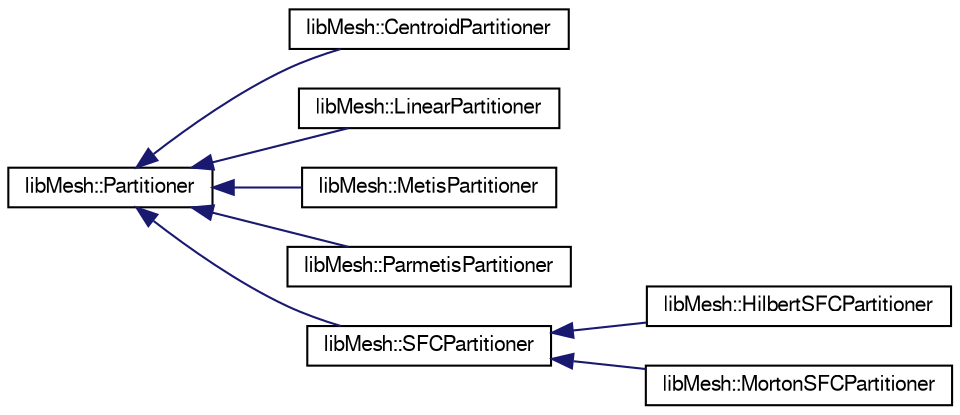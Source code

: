 digraph "Graphical Class Hierarchy"
{
  edge [fontname="FreeSans",fontsize="10",labelfontname="FreeSans",labelfontsize="10"];
  node [fontname="FreeSans",fontsize="10",shape=record];
  rankdir="LR";
  Node1 [label="libMesh::Partitioner",height=0.2,width=0.4,color="black", fillcolor="white", style="filled",URL="$classlibMesh_1_1Partitioner.html"];
  Node1 -> Node2 [dir="back",color="midnightblue",fontsize="10",style="solid",fontname="FreeSans"];
  Node2 [label="libMesh::CentroidPartitioner",height=0.2,width=0.4,color="black", fillcolor="white", style="filled",URL="$classlibMesh_1_1CentroidPartitioner.html"];
  Node1 -> Node3 [dir="back",color="midnightblue",fontsize="10",style="solid",fontname="FreeSans"];
  Node3 [label="libMesh::LinearPartitioner",height=0.2,width=0.4,color="black", fillcolor="white", style="filled",URL="$classlibMesh_1_1LinearPartitioner.html"];
  Node1 -> Node4 [dir="back",color="midnightblue",fontsize="10",style="solid",fontname="FreeSans"];
  Node4 [label="libMesh::MetisPartitioner",height=0.2,width=0.4,color="black", fillcolor="white", style="filled",URL="$classlibMesh_1_1MetisPartitioner.html"];
  Node1 -> Node5 [dir="back",color="midnightblue",fontsize="10",style="solid",fontname="FreeSans"];
  Node5 [label="libMesh::ParmetisPartitioner",height=0.2,width=0.4,color="black", fillcolor="white", style="filled",URL="$classlibMesh_1_1ParmetisPartitioner.html"];
  Node1 -> Node6 [dir="back",color="midnightblue",fontsize="10",style="solid",fontname="FreeSans"];
  Node6 [label="libMesh::SFCPartitioner",height=0.2,width=0.4,color="black", fillcolor="white", style="filled",URL="$classlibMesh_1_1SFCPartitioner.html"];
  Node6 -> Node7 [dir="back",color="midnightblue",fontsize="10",style="solid",fontname="FreeSans"];
  Node7 [label="libMesh::HilbertSFCPartitioner",height=0.2,width=0.4,color="black", fillcolor="white", style="filled",URL="$classlibMesh_1_1HilbertSFCPartitioner.html"];
  Node6 -> Node8 [dir="back",color="midnightblue",fontsize="10",style="solid",fontname="FreeSans"];
  Node8 [label="libMesh::MortonSFCPartitioner",height=0.2,width=0.4,color="black", fillcolor="white", style="filled",URL="$classlibMesh_1_1MortonSFCPartitioner.html"];
}
